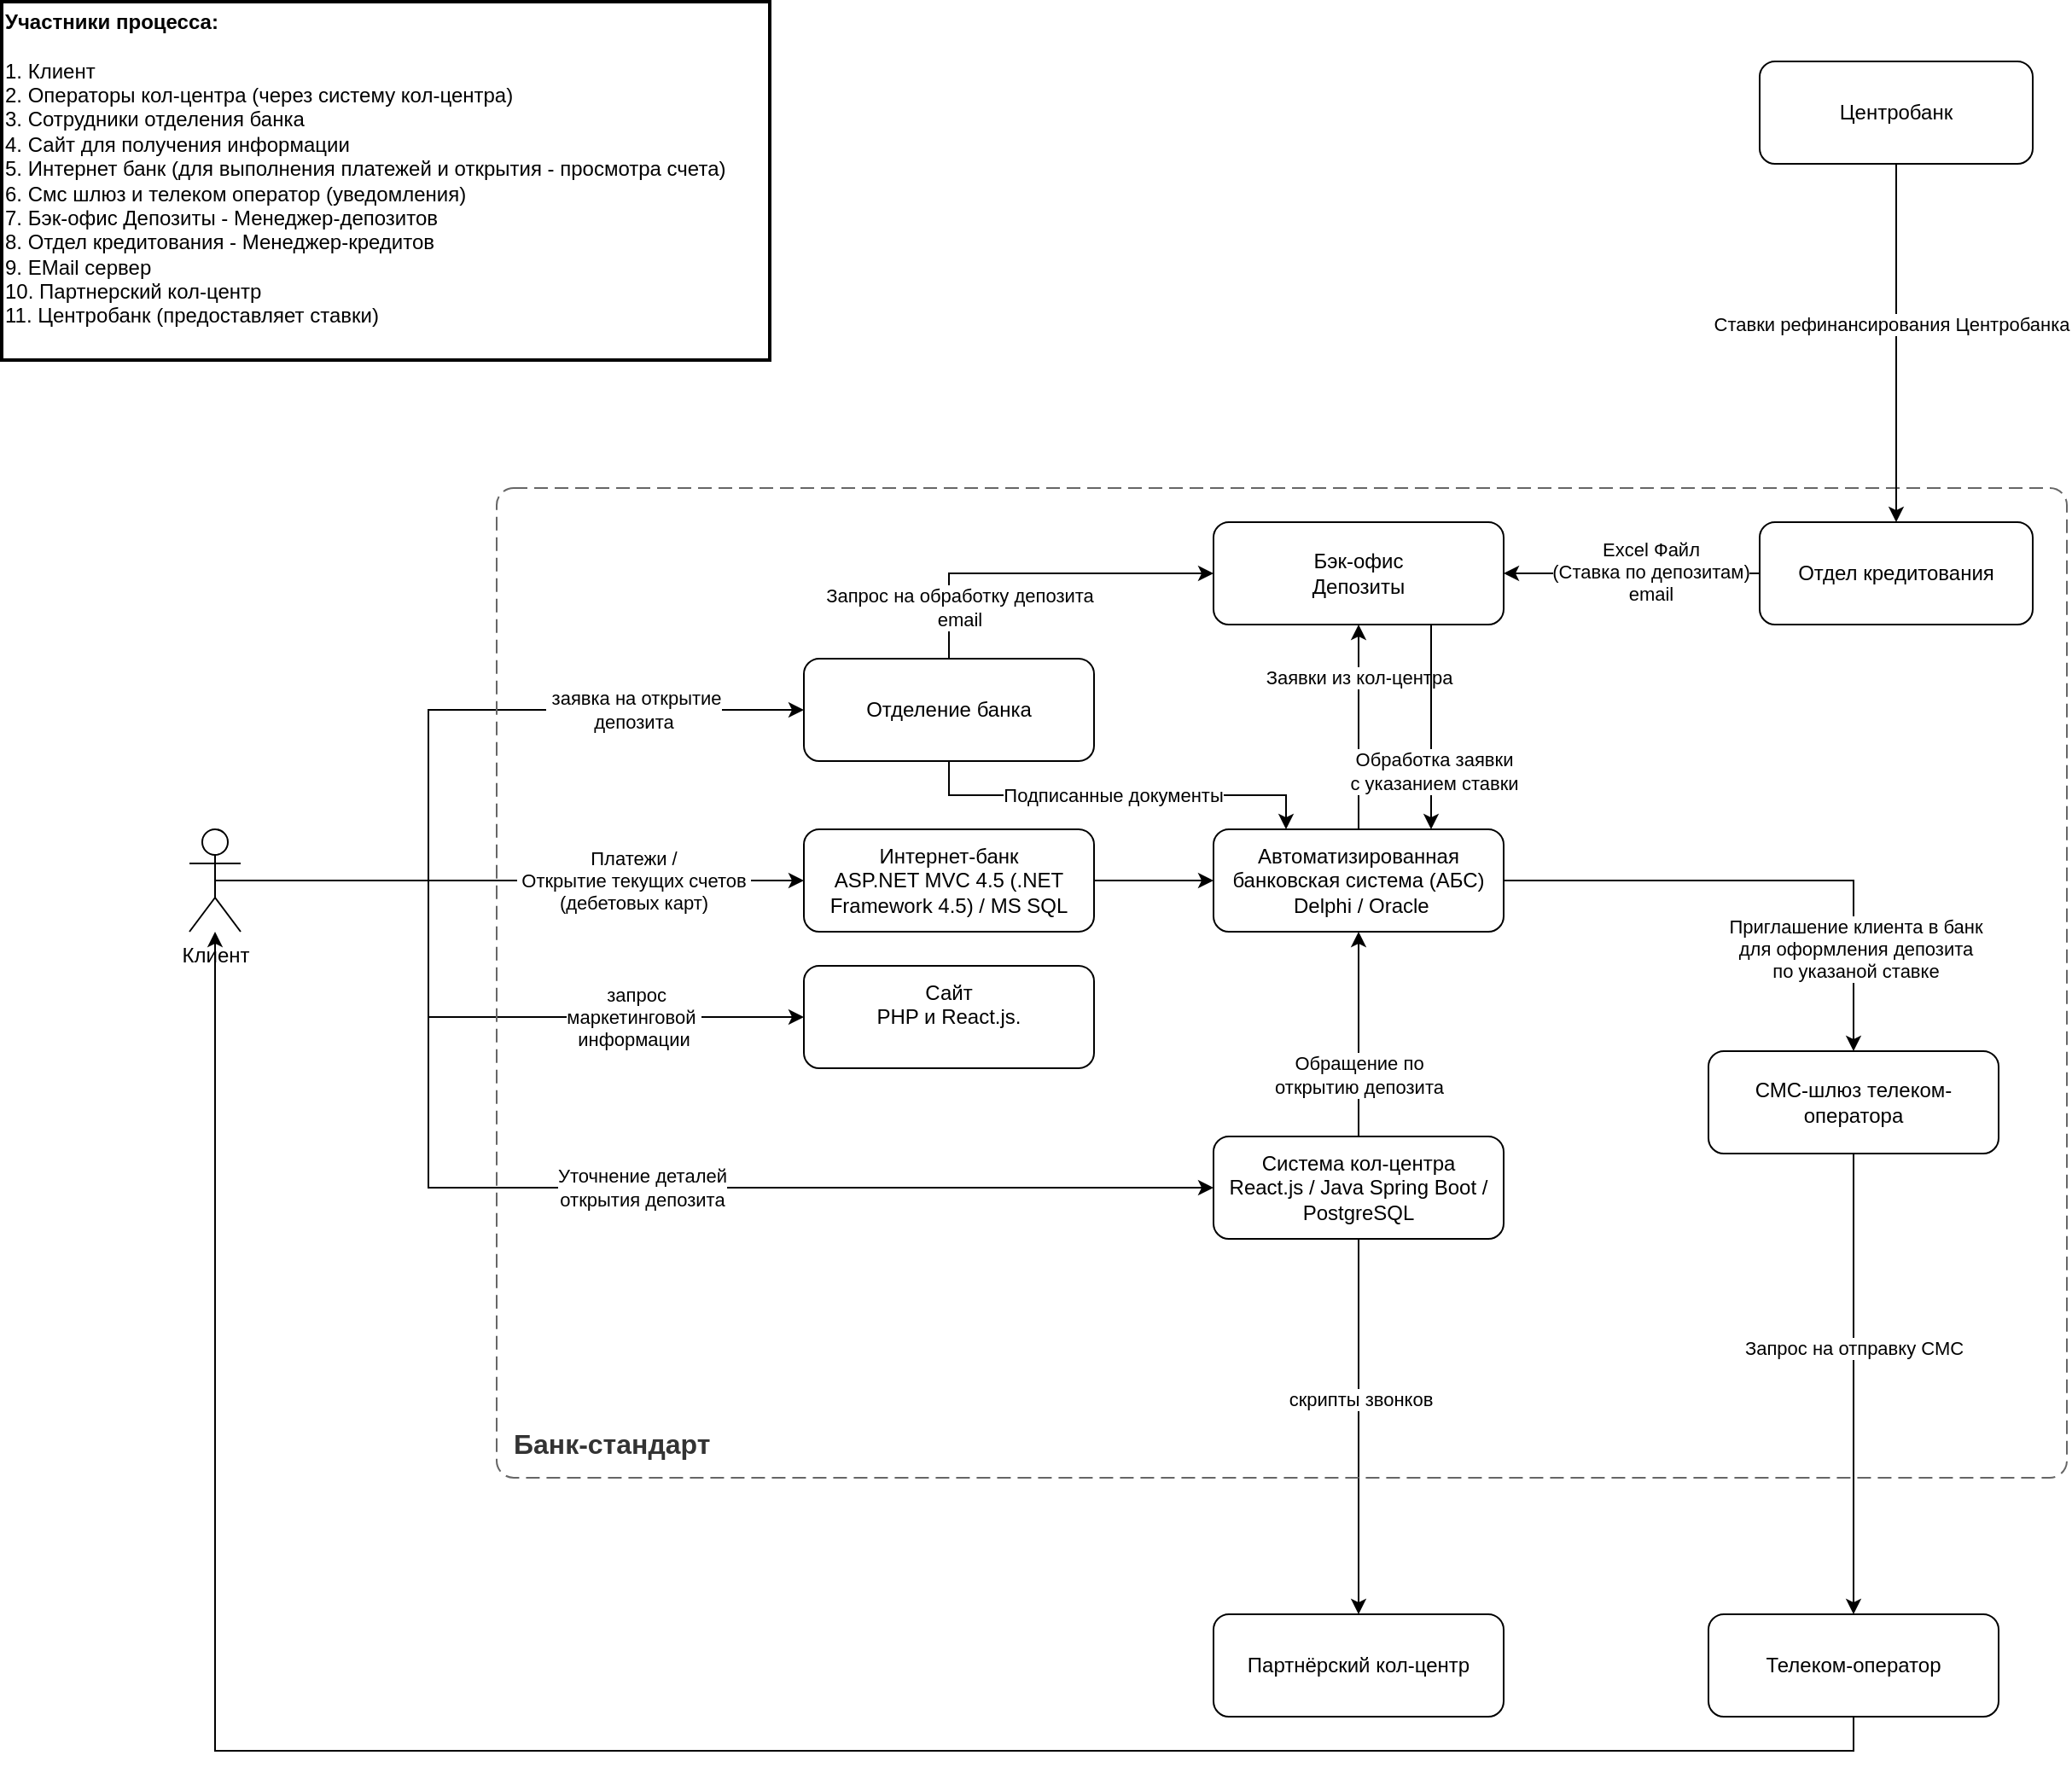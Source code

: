 <mxfile version="28.1.2">
  <diagram name="Текущая схема" id="Zewg2ICkUhOlY9mZO5yY">
    <mxGraphModel dx="2522" dy="1806" grid="1" gridSize="10" guides="1" tooltips="1" connect="1" arrows="1" fold="1" page="0" pageScale="1" pageWidth="827" pageHeight="1169" math="0" shadow="0">
      <root>
        <mxCell id="0" />
        <mxCell id="1" parent="0" />
        <mxCell id="rqCBmEQePYT2HsBzXMDH-11" style="edgeStyle=orthogonalEdgeStyle;rounded=0;orthogonalLoop=1;jettySize=auto;html=1;entryX=0;entryY=0.5;entryDx=0;entryDy=0;exitX=0.5;exitY=0.5;exitDx=0;exitDy=0;exitPerimeter=0;" edge="1" parent="1" source="rqCBmEQePYT2HsBzXMDH-1" target="rqCBmEQePYT2HsBzXMDH-8">
          <mxGeometry relative="1" as="geometry">
            <Array as="points">
              <mxPoint x="-460" y="-230" />
              <mxPoint x="-460" y="-150" />
            </Array>
          </mxGeometry>
        </mxCell>
        <mxCell id="rqCBmEQePYT2HsBzXMDH-25" value="&amp;nbsp;запрос&lt;div&gt;маркетинговой&amp;nbsp;&lt;div&gt;информации&lt;/div&gt;&lt;/div&gt;" style="edgeLabel;html=1;align=center;verticalAlign=middle;resizable=0;points=[];" vertex="1" connectable="0" parent="rqCBmEQePYT2HsBzXMDH-11">
          <mxGeometry x="0.566" relative="1" as="geometry">
            <mxPoint x="-8" as="offset" />
          </mxGeometry>
        </mxCell>
        <mxCell id="rqCBmEQePYT2HsBzXMDH-13" style="edgeStyle=orthogonalEdgeStyle;rounded=0;orthogonalLoop=1;jettySize=auto;html=1;entryX=0;entryY=0.5;entryDx=0;entryDy=0;" edge="1" parent="1" source="rqCBmEQePYT2HsBzXMDH-1" target="rqCBmEQePYT2HsBzXMDH-9">
          <mxGeometry relative="1" as="geometry" />
        </mxCell>
        <mxCell id="rqCBmEQePYT2HsBzXMDH-33" value="Платежи /&lt;div&gt;&amp;nbsp;Открытие текущих счетов&amp;nbsp;&lt;/div&gt;&lt;div&gt;(дебетовых карт)&lt;/div&gt;" style="edgeLabel;html=1;align=center;verticalAlign=middle;resizable=0;points=[];" vertex="1" connectable="0" parent="rqCBmEQePYT2HsBzXMDH-13">
          <mxGeometry x="0.358" y="-1" relative="1" as="geometry">
            <mxPoint x="6" y="-1" as="offset" />
          </mxGeometry>
        </mxCell>
        <mxCell id="rqCBmEQePYT2HsBzXMDH-51" style="edgeStyle=orthogonalEdgeStyle;rounded=0;orthogonalLoop=1;jettySize=auto;html=1;entryX=0;entryY=0.5;entryDx=0;entryDy=0;exitX=0.5;exitY=0.5;exitDx=0;exitDy=0;exitPerimeter=0;" edge="1" parent="1" source="rqCBmEQePYT2HsBzXMDH-1" target="rqCBmEQePYT2HsBzXMDH-49">
          <mxGeometry relative="1" as="geometry">
            <Array as="points">
              <mxPoint x="-460" y="-230" />
              <mxPoint x="-460" y="-330" />
            </Array>
          </mxGeometry>
        </mxCell>
        <mxCell id="rqCBmEQePYT2HsBzXMDH-57" value="&amp;nbsp;заявка на открытие&lt;div&gt;депозита&lt;/div&gt;" style="edgeLabel;html=1;align=center;verticalAlign=middle;resizable=0;points=[];" vertex="1" connectable="0" parent="rqCBmEQePYT2HsBzXMDH-51">
          <mxGeometry x="0.391" y="-2" relative="1" as="geometry">
            <mxPoint x="35" y="-2" as="offset" />
          </mxGeometry>
        </mxCell>
        <mxCell id="rqCBmEQePYT2HsBzXMDH-1" value="Клиент" style="shape=umlActor;verticalLabelPosition=bottom;verticalAlign=top;html=1;outlineConnect=0;" vertex="1" parent="1">
          <mxGeometry x="-600" y="-260" width="30" height="60" as="geometry" />
        </mxCell>
        <mxCell id="rqCBmEQePYT2HsBzXMDH-28" style="edgeStyle=orthogonalEdgeStyle;rounded=0;orthogonalLoop=1;jettySize=auto;html=1;exitX=1;exitY=0.5;exitDx=0;exitDy=0;entryX=0.5;entryY=0;entryDx=0;entryDy=0;" edge="1" parent="1" source="rqCBmEQePYT2HsBzXMDH-2" target="rqCBmEQePYT2HsBzXMDH-4">
          <mxGeometry relative="1" as="geometry" />
        </mxCell>
        <mxCell id="rqCBmEQePYT2HsBzXMDH-44" value="Приглашение клиента в банк&lt;div&gt;для оформления депозита&lt;/div&gt;&lt;div&gt;по указаной ставке&lt;/div&gt;" style="edgeLabel;html=1;align=center;verticalAlign=middle;resizable=0;points=[];" vertex="1" connectable="0" parent="rqCBmEQePYT2HsBzXMDH-28">
          <mxGeometry x="-0.518" y="2" relative="1" as="geometry">
            <mxPoint x="132" y="42" as="offset" />
          </mxGeometry>
        </mxCell>
        <mxCell id="rqCBmEQePYT2HsBzXMDH-72" style="edgeStyle=orthogonalEdgeStyle;rounded=0;orthogonalLoop=1;jettySize=auto;html=1;" edge="1" parent="1" source="rqCBmEQePYT2HsBzXMDH-2" target="rqCBmEQePYT2HsBzXMDH-71">
          <mxGeometry relative="1" as="geometry" />
        </mxCell>
        <mxCell id="rqCBmEQePYT2HsBzXMDH-73" value="Заявки из кол-центра" style="edgeLabel;html=1;align=center;verticalAlign=middle;resizable=0;points=[];" vertex="1" connectable="0" parent="rqCBmEQePYT2HsBzXMDH-72">
          <mxGeometry x="0.045" y="-2" relative="1" as="geometry">
            <mxPoint x="-2" y="-27" as="offset" />
          </mxGeometry>
        </mxCell>
        <mxCell id="rqCBmEQePYT2HsBzXMDH-2" value="Автоматизированная банковская система (АБС)&lt;div&gt;&amp;nbsp;Delphi / Oracle&lt;/div&gt;" style="rounded=1;whiteSpace=wrap;html=1;" vertex="1" parent="1">
          <mxGeometry y="-260" width="170" height="60" as="geometry" />
        </mxCell>
        <mxCell id="rqCBmEQePYT2HsBzXMDH-18" style="edgeStyle=orthogonalEdgeStyle;rounded=0;orthogonalLoop=1;jettySize=auto;html=1;" edge="1" parent="1" source="rqCBmEQePYT2HsBzXMDH-3" target="rqCBmEQePYT2HsBzXMDH-2">
          <mxGeometry relative="1" as="geometry" />
        </mxCell>
        <mxCell id="rqCBmEQePYT2HsBzXMDH-45" value="Обращение по&lt;div&gt;открытию депозита&lt;/div&gt;" style="edgeLabel;html=1;align=center;verticalAlign=middle;resizable=0;points=[];" vertex="1" connectable="0" parent="rqCBmEQePYT2HsBzXMDH-18">
          <mxGeometry x="-0.123" y="2" relative="1" as="geometry">
            <mxPoint x="2" y="16" as="offset" />
          </mxGeometry>
        </mxCell>
        <mxCell id="rqCBmEQePYT2HsBzXMDH-46" style="edgeStyle=orthogonalEdgeStyle;rounded=0;orthogonalLoop=1;jettySize=auto;html=1;" edge="1" parent="1" source="rqCBmEQePYT2HsBzXMDH-3" target="rqCBmEQePYT2HsBzXMDH-16">
          <mxGeometry relative="1" as="geometry" />
        </mxCell>
        <mxCell id="rqCBmEQePYT2HsBzXMDH-58" value="скрипты звонков" style="edgeLabel;html=1;align=center;verticalAlign=middle;resizable=0;points=[];" vertex="1" connectable="0" parent="rqCBmEQePYT2HsBzXMDH-46">
          <mxGeometry x="-0.146" y="1" relative="1" as="geometry">
            <mxPoint as="offset" />
          </mxGeometry>
        </mxCell>
        <mxCell id="rqCBmEQePYT2HsBzXMDH-3" value="Система кол-центра&lt;div&gt;React.js /&amp;nbsp;Java Spring Boot / PostgreSQL&lt;/div&gt;" style="rounded=1;whiteSpace=wrap;html=1;" vertex="1" parent="1">
          <mxGeometry y="-80" width="170" height="60" as="geometry" />
        </mxCell>
        <mxCell id="rqCBmEQePYT2HsBzXMDH-20" value="" style="edgeStyle=orthogonalEdgeStyle;rounded=0;orthogonalLoop=1;jettySize=auto;html=1;" edge="1" parent="1" source="rqCBmEQePYT2HsBzXMDH-4" target="rqCBmEQePYT2HsBzXMDH-19">
          <mxGeometry relative="1" as="geometry" />
        </mxCell>
        <mxCell id="rqCBmEQePYT2HsBzXMDH-21" value="Запрос на отправку СМС" style="edgeLabel;html=1;align=center;verticalAlign=middle;resizable=0;points=[];" vertex="1" connectable="0" parent="rqCBmEQePYT2HsBzXMDH-20">
          <mxGeometry x="-0.16" relative="1" as="geometry">
            <mxPoint as="offset" />
          </mxGeometry>
        </mxCell>
        <mxCell id="rqCBmEQePYT2HsBzXMDH-4" value="СМС-шлюз телеком-оператора" style="rounded=1;whiteSpace=wrap;html=1;" vertex="1" parent="1">
          <mxGeometry x="290" y="-130" width="170" height="60" as="geometry" />
        </mxCell>
        <mxCell id="rqCBmEQePYT2HsBzXMDH-8" value="&lt;div&gt;Сайт&lt;/div&gt;&lt;div&gt;PHP и React.js.&lt;/div&gt;&lt;div&gt;&lt;br&gt;&lt;/div&gt;" style="rounded=1;whiteSpace=wrap;html=1;" vertex="1" parent="1">
          <mxGeometry x="-240" y="-180" width="170" height="60" as="geometry" />
        </mxCell>
        <mxCell id="rqCBmEQePYT2HsBzXMDH-30" style="edgeStyle=orthogonalEdgeStyle;rounded=0;orthogonalLoop=1;jettySize=auto;html=1;" edge="1" parent="1" source="rqCBmEQePYT2HsBzXMDH-9" target="rqCBmEQePYT2HsBzXMDH-2">
          <mxGeometry relative="1" as="geometry" />
        </mxCell>
        <mxCell id="rqCBmEQePYT2HsBzXMDH-9" value="Интернет-банк&lt;div&gt;ASP.NET MVC 4.5 (.NET Framework 4.5) / MS SQL&lt;/div&gt;" style="rounded=1;whiteSpace=wrap;html=1;" vertex="1" parent="1">
          <mxGeometry x="-240" y="-260" width="170" height="60" as="geometry" />
        </mxCell>
        <mxCell id="rqCBmEQePYT2HsBzXMDH-16" value="Партнёрский кол-центр" style="rounded=1;whiteSpace=wrap;html=1;" vertex="1" parent="1">
          <mxGeometry y="200" width="170" height="60" as="geometry" />
        </mxCell>
        <mxCell id="rqCBmEQePYT2HsBzXMDH-26" style="edgeStyle=orthogonalEdgeStyle;rounded=0;orthogonalLoop=1;jettySize=auto;html=1;exitX=0.5;exitY=1;exitDx=0;exitDy=0;" edge="1" parent="1" source="rqCBmEQePYT2HsBzXMDH-19" target="rqCBmEQePYT2HsBzXMDH-1">
          <mxGeometry relative="1" as="geometry">
            <Array as="points">
              <mxPoint x="375" y="280" />
              <mxPoint x="-585" y="280" />
            </Array>
          </mxGeometry>
        </mxCell>
        <mxCell id="rqCBmEQePYT2HsBzXMDH-19" value="Телеком-оператор" style="rounded=1;whiteSpace=wrap;html=1;" vertex="1" parent="1">
          <mxGeometry x="290" y="200" width="170" height="60" as="geometry" />
        </mxCell>
        <object placeholders="1" c4Name="Банк-стандарт" label="&lt;font style=&quot;font-size: 16px&quot;&gt;&lt;b&gt;&lt;div style=&quot;text-align: left&quot;&gt;%c4Name%&lt;/div&gt;&lt;/b&gt;&lt;/font&gt;" id="rqCBmEQePYT2HsBzXMDH-23">
          <mxCell style="rounded=1;fontSize=11;whiteSpace=wrap;html=1;dashed=1;arcSize=20;fillColor=none;strokeColor=#666666;fontColor=#333333;labelBackgroundColor=none;align=left;verticalAlign=bottom;labelBorderColor=none;spacingTop=0;spacing=10;dashPattern=8 4;metaEdit=1;rotatable=0;perimeter=rectanglePerimeter;noLabel=0;labelPadding=0;allowArrows=0;connectable=0;expand=0;recursiveResize=0;editable=1;pointerEvents=0;absoluteArcSize=1;points=[[0.25,0,0],[0.5,0,0],[0.75,0,0],[1,0.25,0],[1,0.5,0],[1,0.75,0],[0.75,1,0],[0.5,1,0],[0.25,1,0],[0,0.75,0],[0,0.5,0],[0,0.25,0]];" vertex="1" parent="1">
            <mxGeometry x="-420" y="-460" width="920" height="580" as="geometry" />
          </mxCell>
        </object>
        <mxCell id="rqCBmEQePYT2HsBzXMDH-50" style="edgeStyle=orthogonalEdgeStyle;rounded=0;orthogonalLoop=1;jettySize=auto;html=1;entryX=0.25;entryY=0;entryDx=0;entryDy=0;" edge="1" parent="1" source="rqCBmEQePYT2HsBzXMDH-49" target="rqCBmEQePYT2HsBzXMDH-2">
          <mxGeometry relative="1" as="geometry">
            <Array as="points">
              <mxPoint x="-155" y="-280" />
              <mxPoint x="43" y="-280" />
            </Array>
          </mxGeometry>
        </mxCell>
        <mxCell id="rqCBmEQePYT2HsBzXMDH-79" value="Подписанные документы" style="edgeLabel;html=1;align=center;verticalAlign=middle;resizable=0;points=[];" vertex="1" connectable="0" parent="rqCBmEQePYT2HsBzXMDH-50">
          <mxGeometry x="-0.113" y="-3" relative="1" as="geometry">
            <mxPoint x="10" y="-3" as="offset" />
          </mxGeometry>
        </mxCell>
        <mxCell id="rqCBmEQePYT2HsBzXMDH-76" style="edgeStyle=orthogonalEdgeStyle;rounded=0;orthogonalLoop=1;jettySize=auto;html=1;entryX=0;entryY=0.5;entryDx=0;entryDy=0;exitX=0.5;exitY=0;exitDx=0;exitDy=0;" edge="1" parent="1" source="rqCBmEQePYT2HsBzXMDH-49" target="rqCBmEQePYT2HsBzXMDH-71">
          <mxGeometry relative="1" as="geometry" />
        </mxCell>
        <mxCell id="rqCBmEQePYT2HsBzXMDH-77" value="&lt;div&gt;Запрос на обработку&amp;nbsp;&lt;span style=&quot;background-color: light-dark(#ffffff, var(--ge-dark-color, #121212)); color: light-dark(rgb(0, 0, 0), rgb(255, 255, 255));&quot;&gt;депозита&lt;/span&gt;&lt;/div&gt;&lt;div&gt;email&lt;span style=&quot;background-color: light-dark(#ffffff, var(--ge-dark-color, #121212)); color: light-dark(rgb(0, 0, 0), rgb(255, 255, 255));&quot;&gt;&lt;/span&gt;&lt;/div&gt;" style="edgeLabel;html=1;align=center;verticalAlign=middle;resizable=0;points=[];imageAspect=1;overflow=visible;" vertex="1" connectable="0" parent="rqCBmEQePYT2HsBzXMDH-76">
          <mxGeometry x="-0.143" relative="1" as="geometry">
            <mxPoint x="-32" y="20" as="offset" />
          </mxGeometry>
        </mxCell>
        <mxCell id="rqCBmEQePYT2HsBzXMDH-49" value="Отделение банка" style="rounded=1;whiteSpace=wrap;html=1;" vertex="1" parent="1">
          <mxGeometry x="-240" y="-360" width="170" height="60" as="geometry" />
        </mxCell>
        <mxCell id="rqCBmEQePYT2HsBzXMDH-55" style="edgeStyle=orthogonalEdgeStyle;rounded=0;orthogonalLoop=1;jettySize=auto;html=1;entryX=0;entryY=0.5;entryDx=0;entryDy=0;exitX=0.5;exitY=0.5;exitDx=0;exitDy=0;exitPerimeter=0;" edge="1" parent="1" source="rqCBmEQePYT2HsBzXMDH-1" target="rqCBmEQePYT2HsBzXMDH-3">
          <mxGeometry relative="1" as="geometry">
            <Array as="points">
              <mxPoint x="-460" y="-230" />
              <mxPoint x="-460" y="-50" />
            </Array>
          </mxGeometry>
        </mxCell>
        <mxCell id="rqCBmEQePYT2HsBzXMDH-60" value="Уточнение деталей&lt;div&gt;открытия депозита&lt;/div&gt;" style="edgeLabel;html=1;align=center;verticalAlign=middle;resizable=0;points=[];" vertex="1" connectable="0" parent="rqCBmEQePYT2HsBzXMDH-55">
          <mxGeometry x="0.354" y="-1" relative="1" as="geometry">
            <mxPoint x="-88" y="-1" as="offset" />
          </mxGeometry>
        </mxCell>
        <mxCell id="rqCBmEQePYT2HsBzXMDH-65" value="" style="edgeStyle=orthogonalEdgeStyle;rounded=0;orthogonalLoop=1;jettySize=auto;html=1;entryX=1;entryY=0.5;entryDx=0;entryDy=0;" edge="1" parent="1" source="rqCBmEQePYT2HsBzXMDH-62" target="rqCBmEQePYT2HsBzXMDH-71">
          <mxGeometry relative="1" as="geometry" />
        </mxCell>
        <mxCell id="rqCBmEQePYT2HsBzXMDH-66" value="&lt;div&gt;Excel Файл&lt;/div&gt;&lt;div&gt;(Ставка по депозитам)&lt;/div&gt;&lt;div&gt;email&lt;/div&gt;" style="edgeLabel;html=1;align=center;verticalAlign=middle;resizable=0;points=[];" vertex="1" connectable="0" parent="rqCBmEQePYT2HsBzXMDH-65">
          <mxGeometry x="-0.137" y="-1" relative="1" as="geometry">
            <mxPoint as="offset" />
          </mxGeometry>
        </mxCell>
        <mxCell id="rqCBmEQePYT2HsBzXMDH-62" value="Отдел кредитования" style="rounded=1;whiteSpace=wrap;html=1;" vertex="1" parent="1">
          <mxGeometry x="320" y="-440" width="160" height="60" as="geometry" />
        </mxCell>
        <mxCell id="rqCBmEQePYT2HsBzXMDH-68" style="edgeStyle=orthogonalEdgeStyle;rounded=0;orthogonalLoop=1;jettySize=auto;html=1;" edge="1" parent="1" source="rqCBmEQePYT2HsBzXMDH-67" target="rqCBmEQePYT2HsBzXMDH-62">
          <mxGeometry relative="1" as="geometry" />
        </mxCell>
        <mxCell id="rqCBmEQePYT2HsBzXMDH-69" value="Ставки рефинансирования Центробанка" style="edgeLabel;html=1;align=center;verticalAlign=middle;resizable=0;points=[];" vertex="1" connectable="0" parent="rqCBmEQePYT2HsBzXMDH-68">
          <mxGeometry x="-0.109" y="-3" relative="1" as="geometry">
            <mxPoint as="offset" />
          </mxGeometry>
        </mxCell>
        <mxCell id="rqCBmEQePYT2HsBzXMDH-67" value="Центробанк" style="rounded=1;whiteSpace=wrap;html=1;" vertex="1" parent="1">
          <mxGeometry x="320" y="-710" width="160" height="60" as="geometry" />
        </mxCell>
        <mxCell id="rqCBmEQePYT2HsBzXMDH-74" style="edgeStyle=orthogonalEdgeStyle;rounded=0;orthogonalLoop=1;jettySize=auto;html=1;exitX=0.75;exitY=1;exitDx=0;exitDy=0;entryX=0.75;entryY=0;entryDx=0;entryDy=0;" edge="1" parent="1" source="rqCBmEQePYT2HsBzXMDH-71" target="rqCBmEQePYT2HsBzXMDH-2">
          <mxGeometry relative="1" as="geometry" />
        </mxCell>
        <mxCell id="rqCBmEQePYT2HsBzXMDH-75" value="Обработка заявки&lt;div&gt;с указанием ставки&lt;/div&gt;" style="edgeLabel;html=1;align=center;verticalAlign=middle;resizable=0;points=[];" vertex="1" connectable="0" parent="rqCBmEQePYT2HsBzXMDH-74">
          <mxGeometry x="0.432" y="1" relative="1" as="geometry">
            <mxPoint as="offset" />
          </mxGeometry>
        </mxCell>
        <mxCell id="rqCBmEQePYT2HsBzXMDH-71" value="Бэк-офис&lt;div&gt;Депозиты&lt;/div&gt;" style="rounded=1;whiteSpace=wrap;html=1;" vertex="1" parent="1">
          <mxGeometry y="-440" width="170" height="60" as="geometry" />
        </mxCell>
        <mxCell id="rqCBmEQePYT2HsBzXMDH-78" value="&lt;b&gt;Участники процесса:&lt;/b&gt;&lt;div&gt;&lt;b&gt;&lt;br&gt;&lt;/b&gt;&lt;/div&gt;&lt;div&gt;1. Клиент&lt;/div&gt;&lt;div&gt;2. Операторы кол-центра (через систему кол-центра)&lt;/div&gt;&lt;div&gt;3. Сотрудники отделения банка&lt;/div&gt;&lt;div&gt;4. Сайт для получения информации&lt;/div&gt;&lt;div&gt;5. Интернет банк (для выполнения платежей и открытия - просмотра счета)&amp;nbsp;&lt;/div&gt;&lt;div&gt;6. Смс шлюз и телеком оператор (уведомления)&lt;/div&gt;&lt;div&gt;7. Бэк-офис Депозиты -&amp;nbsp;&lt;span style=&quot;background-color: transparent; color: light-dark(rgb(0, 0, 0), rgb(255, 255, 255));&quot;&gt;Менеджер-депозитов&lt;/span&gt;&lt;/div&gt;&lt;div&gt;&lt;span style=&quot;background-color: transparent; color: light-dark(rgb(0, 0, 0), rgb(255, 255, 255));&quot;&gt;8. Отдел кредитования - Менеджер-кредитов&lt;/span&gt;&lt;/div&gt;&lt;div&gt;9. EMail сервер&lt;/div&gt;&lt;div&gt;&lt;div&gt;10. Партнерский кол-центр&lt;/div&gt;&lt;/div&gt;&lt;div&gt;11. Центробанк (предоставляет ставки)&lt;/div&gt;&lt;div&gt;&lt;br&gt;&lt;/div&gt;" style="text;html=1;align=left;verticalAlign=middle;resizable=0;points=[];autosize=1;strokeColor=default;fillColor=default;rounded=0;perimeterSpacing=0;container=0;glass=0;strokeWidth=2;" vertex="1" parent="1">
          <mxGeometry x="-710" y="-745" width="450" height="210" as="geometry" />
        </mxCell>
      </root>
    </mxGraphModel>
  </diagram>
</mxfile>
